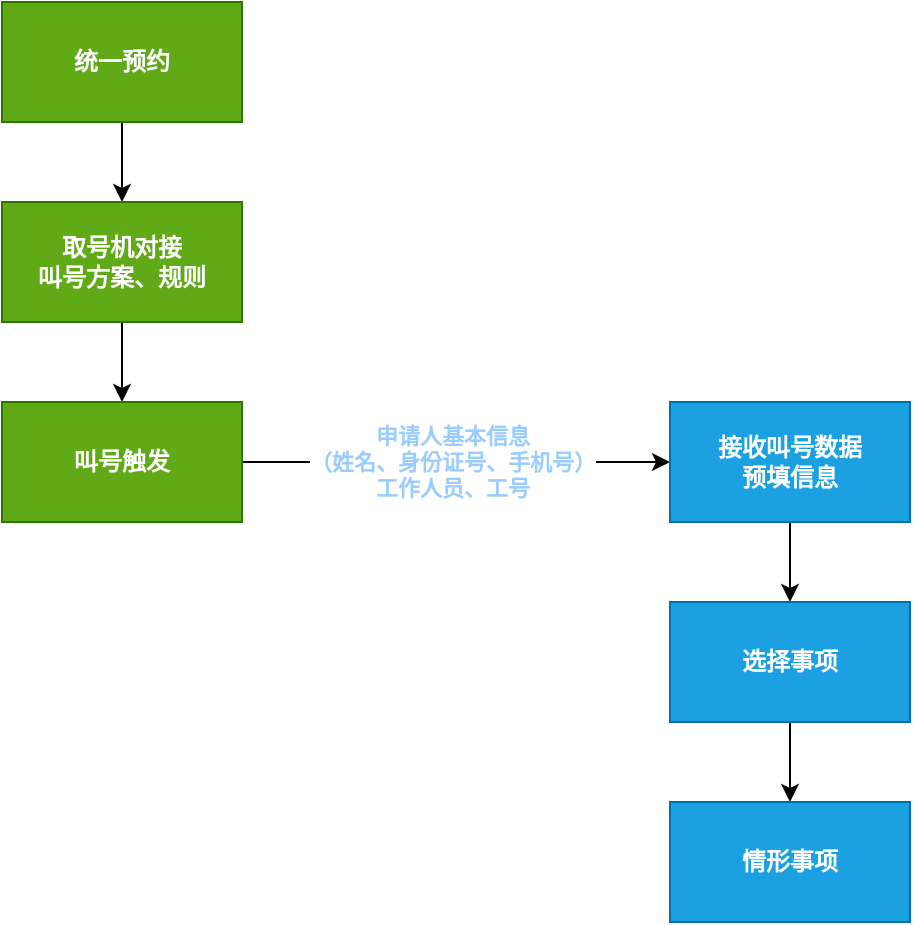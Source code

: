 <mxfile version="16.1.0" type="github">
  <diagram id="9fFKCSjiny5513VRg1FF" name="第 1 页">
    <mxGraphModel dx="782" dy="514" grid="1" gridSize="10" guides="1" tooltips="1" connect="1" arrows="1" fold="1" page="1" pageScale="1" pageWidth="827" pageHeight="1169" math="0" shadow="0">
      <root>
        <mxCell id="0" />
        <mxCell id="1" parent="0" />
        <mxCell id="ZgWXK0DPelpo1f2GpmqN-3" style="edgeStyle=orthogonalEdgeStyle;rounded=0;orthogonalLoop=1;jettySize=auto;html=1;" edge="1" parent="1" source="ZgWXK0DPelpo1f2GpmqN-1" target="ZgWXK0DPelpo1f2GpmqN-2">
          <mxGeometry relative="1" as="geometry" />
        </mxCell>
        <mxCell id="ZgWXK0DPelpo1f2GpmqN-1" value="&lt;b&gt;统一预约&lt;/b&gt;" style="rounded=0;whiteSpace=wrap;html=1;fillColor=#60a917;fontColor=#ffffff;strokeColor=#2D7600;" vertex="1" parent="1">
          <mxGeometry x="80" y="50" width="120" height="60" as="geometry" />
        </mxCell>
        <mxCell id="ZgWXK0DPelpo1f2GpmqN-5" style="edgeStyle=orthogonalEdgeStyle;rounded=0;orthogonalLoop=1;jettySize=auto;html=1;exitX=0.5;exitY=1;exitDx=0;exitDy=0;entryX=0.5;entryY=0;entryDx=0;entryDy=0;" edge="1" parent="1" source="ZgWXK0DPelpo1f2GpmqN-2" target="ZgWXK0DPelpo1f2GpmqN-4">
          <mxGeometry relative="1" as="geometry" />
        </mxCell>
        <mxCell id="ZgWXK0DPelpo1f2GpmqN-2" value="&lt;b&gt;取号机对接&lt;br&gt;叫号方案、规则&lt;br&gt;&lt;/b&gt;" style="rounded=0;whiteSpace=wrap;html=1;fillColor=#60a917;fontColor=#ffffff;strokeColor=#2D7600;" vertex="1" parent="1">
          <mxGeometry x="80" y="150" width="120" height="60" as="geometry" />
        </mxCell>
        <mxCell id="ZgWXK0DPelpo1f2GpmqN-7" style="edgeStyle=orthogonalEdgeStyle;rounded=0;orthogonalLoop=1;jettySize=auto;html=1;" edge="1" parent="1" source="ZgWXK0DPelpo1f2GpmqN-4" target="ZgWXK0DPelpo1f2GpmqN-6">
          <mxGeometry relative="1" as="geometry" />
        </mxCell>
        <mxCell id="ZgWXK0DPelpo1f2GpmqN-8" value="&lt;b&gt;&lt;font color=&quot;#99ccff&quot;&gt;申请人基本信息&lt;br&gt;（姓名、身份证号、手机号）&lt;br&gt;工作人员、工号&lt;/font&gt;&lt;/b&gt;" style="edgeLabel;html=1;align=center;verticalAlign=middle;resizable=0;points=[];" vertex="1" connectable="0" parent="ZgWXK0DPelpo1f2GpmqN-7">
          <mxGeometry x="-0.176" relative="1" as="geometry">
            <mxPoint x="17" as="offset" />
          </mxGeometry>
        </mxCell>
        <mxCell id="ZgWXK0DPelpo1f2GpmqN-4" value="&lt;b&gt;叫号触发&lt;br&gt;&lt;/b&gt;" style="rounded=0;whiteSpace=wrap;html=1;fillColor=#60a917;fontColor=#ffffff;strokeColor=#2D7600;" vertex="1" parent="1">
          <mxGeometry x="80" y="250" width="120" height="60" as="geometry" />
        </mxCell>
        <mxCell id="ZgWXK0DPelpo1f2GpmqN-10" style="edgeStyle=orthogonalEdgeStyle;rounded=0;orthogonalLoop=1;jettySize=auto;html=1;exitX=0.5;exitY=1;exitDx=0;exitDy=0;fontColor=#99CCFF;" edge="1" parent="1" source="ZgWXK0DPelpo1f2GpmqN-6" target="ZgWXK0DPelpo1f2GpmqN-9">
          <mxGeometry relative="1" as="geometry" />
        </mxCell>
        <mxCell id="ZgWXK0DPelpo1f2GpmqN-6" value="&lt;b&gt;接收叫号数据&lt;br&gt;预填信息&lt;br&gt;&lt;/b&gt;" style="rounded=0;whiteSpace=wrap;html=1;fillColor=#1ba1e2;fontColor=#ffffff;strokeColor=#006EAF;" vertex="1" parent="1">
          <mxGeometry x="414" y="250" width="120" height="60" as="geometry" />
        </mxCell>
        <mxCell id="ZgWXK0DPelpo1f2GpmqN-12" style="edgeStyle=orthogonalEdgeStyle;rounded=0;orthogonalLoop=1;jettySize=auto;html=1;exitX=0.5;exitY=1;exitDx=0;exitDy=0;entryX=0.5;entryY=0;entryDx=0;entryDy=0;fontColor=#99CCFF;" edge="1" parent="1" source="ZgWXK0DPelpo1f2GpmqN-9" target="ZgWXK0DPelpo1f2GpmqN-11">
          <mxGeometry relative="1" as="geometry" />
        </mxCell>
        <mxCell id="ZgWXK0DPelpo1f2GpmqN-9" value="&lt;b&gt;选择事项&lt;br&gt;&lt;/b&gt;" style="rounded=0;whiteSpace=wrap;html=1;fillColor=#1ba1e2;fontColor=#ffffff;strokeColor=#006EAF;" vertex="1" parent="1">
          <mxGeometry x="414" y="350" width="120" height="60" as="geometry" />
        </mxCell>
        <mxCell id="ZgWXK0DPelpo1f2GpmqN-11" value="&lt;b&gt;情形事项&lt;br&gt;&lt;/b&gt;" style="rounded=0;whiteSpace=wrap;html=1;fillColor=#1ba1e2;fontColor=#ffffff;strokeColor=#006EAF;" vertex="1" parent="1">
          <mxGeometry x="414" y="450" width="120" height="60" as="geometry" />
        </mxCell>
      </root>
    </mxGraphModel>
  </diagram>
</mxfile>
